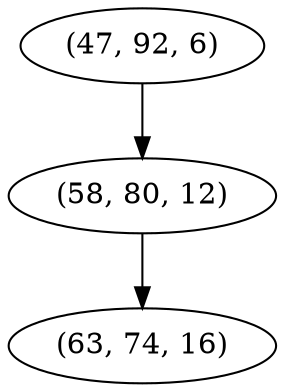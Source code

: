 digraph tree {
    "(47, 92, 6)";
    "(58, 80, 12)";
    "(63, 74, 16)";
    "(47, 92, 6)" -> "(58, 80, 12)";
    "(58, 80, 12)" -> "(63, 74, 16)";
}
